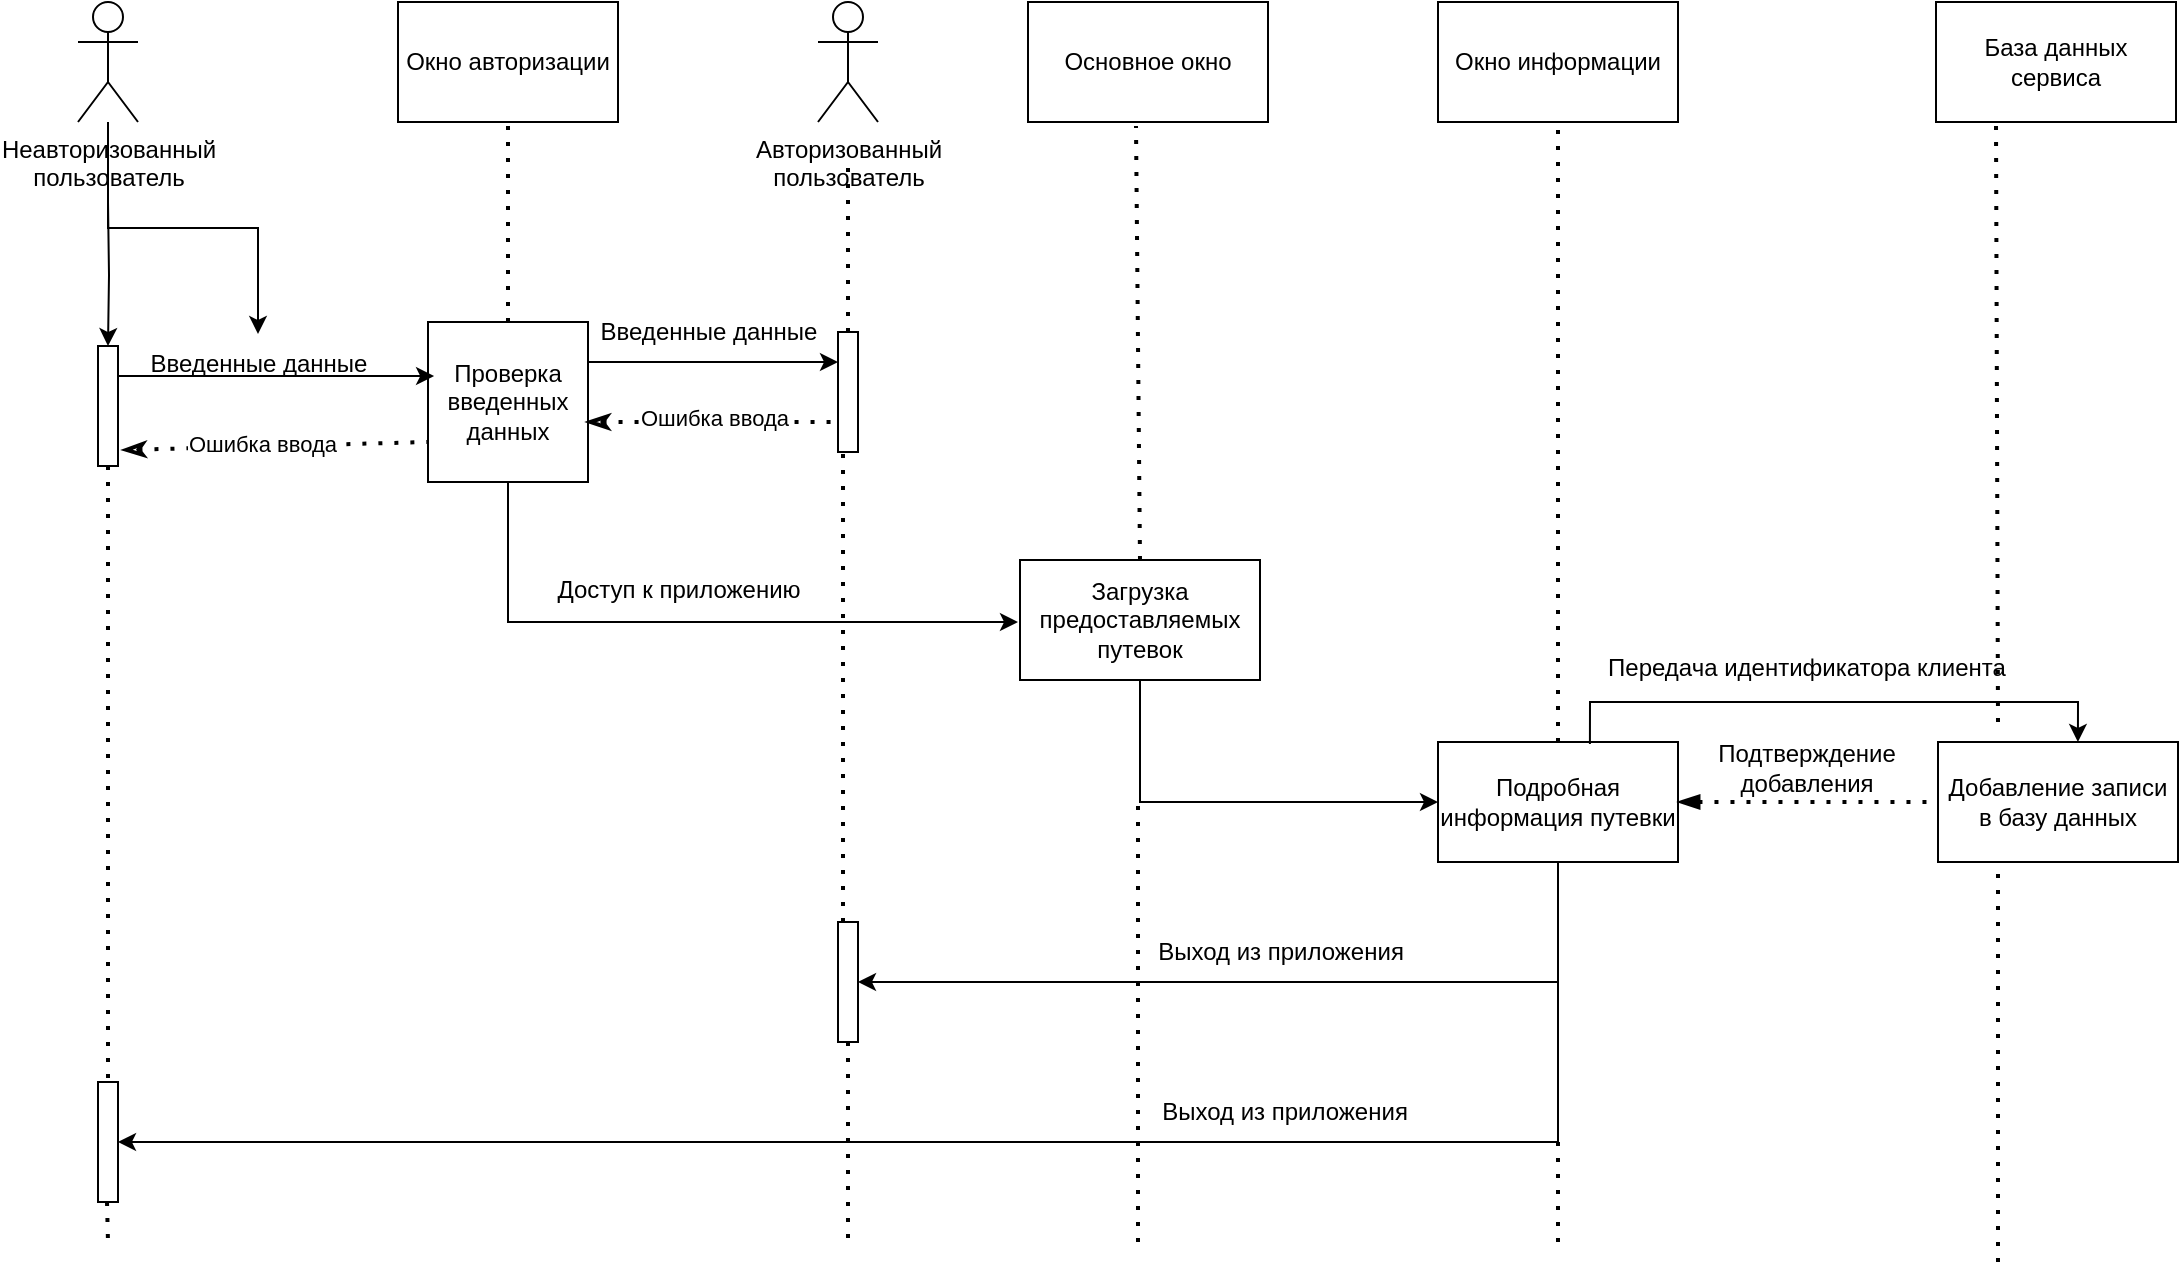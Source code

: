 <mxfile version="22.1.11" type="device">
  <diagram name="Страница — 1" id="Lv-7ZGSCO5UyyNd_IgUk">
    <mxGraphModel dx="1434" dy="746" grid="1" gridSize="10" guides="1" tooltips="1" connect="1" arrows="1" fold="1" page="1" pageScale="1" pageWidth="1169" pageHeight="827" math="0" shadow="0">
      <root>
        <mxCell id="0" />
        <mxCell id="1" parent="0" />
        <mxCell id="vqmfZEyujTLNs9BYhNjl-10" style="edgeStyle=orthogonalEdgeStyle;rounded=0;orthogonalLoop=1;jettySize=auto;html=1;entryX=0.5;entryY=0;entryDx=0;entryDy=0;" edge="1" parent="1" target="vqmfZEyujTLNs9BYhNjl-3">
          <mxGeometry relative="1" as="geometry">
            <mxPoint x="125" y="170" as="sourcePoint" />
          </mxGeometry>
        </mxCell>
        <mxCell id="vqmfZEyujTLNs9BYhNjl-58" value="" style="edgeStyle=orthogonalEdgeStyle;rounded=0;orthogonalLoop=1;jettySize=auto;html=1;" edge="1" parent="1" source="vqmfZEyujTLNs9BYhNjl-1" target="vqmfZEyujTLNs9BYhNjl-15">
          <mxGeometry relative="1" as="geometry" />
        </mxCell>
        <mxCell id="vqmfZEyujTLNs9BYhNjl-1" value="Неавторизованный &lt;br&gt;пользователь" style="shape=umlActor;verticalLabelPosition=bottom;verticalAlign=top;html=1;outlineConnect=0;" vertex="1" parent="1">
          <mxGeometry x="110" y="70" width="30" height="60" as="geometry" />
        </mxCell>
        <mxCell id="vqmfZEyujTLNs9BYhNjl-3" value="" style="rounded=0;whiteSpace=wrap;html=1;" vertex="1" parent="1">
          <mxGeometry x="120" y="242" width="10" height="60" as="geometry" />
        </mxCell>
        <mxCell id="vqmfZEyujTLNs9BYhNjl-12" value="Окно авторизации" style="rounded=0;whiteSpace=wrap;html=1;" vertex="1" parent="1">
          <mxGeometry x="270" y="70" width="110" height="60" as="geometry" />
        </mxCell>
        <mxCell id="vqmfZEyujTLNs9BYhNjl-20" style="edgeStyle=orthogonalEdgeStyle;rounded=0;orthogonalLoop=1;jettySize=auto;html=1;" edge="1" parent="1" source="vqmfZEyujTLNs9BYhNjl-13">
          <mxGeometry relative="1" as="geometry">
            <mxPoint x="580" y="380" as="targetPoint" />
            <Array as="points">
              <mxPoint x="325" y="380" />
              <mxPoint x="510" y="380" />
            </Array>
          </mxGeometry>
        </mxCell>
        <mxCell id="vqmfZEyujTLNs9BYhNjl-24" style="edgeStyle=orthogonalEdgeStyle;rounded=0;orthogonalLoop=1;jettySize=auto;html=1;exitX=1;exitY=0.25;exitDx=0;exitDy=0;entryX=0;entryY=0.25;entryDx=0;entryDy=0;" edge="1" parent="1" source="vqmfZEyujTLNs9BYhNjl-13" target="vqmfZEyujTLNs9BYhNjl-21">
          <mxGeometry relative="1" as="geometry" />
        </mxCell>
        <mxCell id="vqmfZEyujTLNs9BYhNjl-13" value="Проверка введенных данных" style="whiteSpace=wrap;html=1;aspect=fixed;" vertex="1" parent="1">
          <mxGeometry x="285" y="230" width="80" height="80" as="geometry" />
        </mxCell>
        <mxCell id="vqmfZEyujTLNs9BYhNjl-14" style="edgeStyle=orthogonalEdgeStyle;rounded=0;orthogonalLoop=1;jettySize=auto;html=1;exitX=1;exitY=0.25;exitDx=0;exitDy=0;entryX=0.038;entryY=0.338;entryDx=0;entryDy=0;entryPerimeter=0;" edge="1" parent="1" source="vqmfZEyujTLNs9BYhNjl-3" target="vqmfZEyujTLNs9BYhNjl-13">
          <mxGeometry relative="1" as="geometry" />
        </mxCell>
        <mxCell id="vqmfZEyujTLNs9BYhNjl-15" value="Введенные данные" style="text;html=1;align=center;verticalAlign=middle;resizable=0;points=[];autosize=1;strokeColor=none;fillColor=none;" vertex="1" parent="1">
          <mxGeometry x="135" y="236" width="130" height="30" as="geometry" />
        </mxCell>
        <mxCell id="vqmfZEyujTLNs9BYhNjl-16" value="" style="endArrow=none;dashed=1;html=1;dashPattern=1 3;strokeWidth=2;rounded=0;exitX=1.2;exitY=0.867;exitDx=0;exitDy=0;entryX=0;entryY=0.75;entryDx=0;entryDy=0;exitPerimeter=0;startArrow=classicThin;startFill=0;" edge="1" parent="1" source="vqmfZEyujTLNs9BYhNjl-3" target="vqmfZEyujTLNs9BYhNjl-13">
          <mxGeometry width="50" height="50" relative="1" as="geometry">
            <mxPoint x="440" y="462" as="sourcePoint" />
            <mxPoint x="490" y="412" as="targetPoint" />
          </mxGeometry>
        </mxCell>
        <mxCell id="vqmfZEyujTLNs9BYhNjl-17" value="Ошибка ввода" style="edgeLabel;html=1;align=center;verticalAlign=middle;resizable=0;points=[];" vertex="1" connectable="0" parent="vqmfZEyujTLNs9BYhNjl-16">
          <mxGeometry x="-0.556" y="-2" relative="1" as="geometry">
            <mxPoint x="36" y="-4" as="offset" />
          </mxGeometry>
        </mxCell>
        <mxCell id="vqmfZEyujTLNs9BYhNjl-18" value="" style="endArrow=none;dashed=1;html=1;dashPattern=1 3;strokeWidth=2;rounded=0;entryX=0.5;entryY=1;entryDx=0;entryDy=0;exitX=0.5;exitY=0;exitDx=0;exitDy=0;" edge="1" parent="1" source="vqmfZEyujTLNs9BYhNjl-13" target="vqmfZEyujTLNs9BYhNjl-12">
          <mxGeometry width="50" height="50" relative="1" as="geometry">
            <mxPoint x="440" y="410" as="sourcePoint" />
            <mxPoint x="490" y="360" as="targetPoint" />
          </mxGeometry>
        </mxCell>
        <mxCell id="vqmfZEyujTLNs9BYhNjl-19" value="Авторизованный&lt;br style=&quot;border-color: var(--border-color);&quot;&gt;пользователь" style="shape=umlActor;verticalLabelPosition=bottom;verticalAlign=top;html=1;outlineConnect=0;" vertex="1" parent="1">
          <mxGeometry x="480" y="70" width="30" height="60" as="geometry" />
        </mxCell>
        <mxCell id="vqmfZEyujTLNs9BYhNjl-21" value="" style="rounded=0;whiteSpace=wrap;html=1;" vertex="1" parent="1">
          <mxGeometry x="490" y="235" width="10" height="60" as="geometry" />
        </mxCell>
        <mxCell id="vqmfZEyujTLNs9BYhNjl-22" value="Доступ к приложению" style="text;html=1;align=center;verticalAlign=middle;resizable=0;points=[];autosize=1;strokeColor=none;fillColor=none;" vertex="1" parent="1">
          <mxGeometry x="335" y="349" width="150" height="30" as="geometry" />
        </mxCell>
        <mxCell id="vqmfZEyujTLNs9BYhNjl-23" value="" style="endArrow=none;dashed=1;html=1;dashPattern=1 3;strokeWidth=2;rounded=0;exitX=0.5;exitY=0;exitDx=0;exitDy=0;" edge="1" parent="1" source="vqmfZEyujTLNs9BYhNjl-21">
          <mxGeometry width="50" height="50" relative="1" as="geometry">
            <mxPoint x="440" y="410" as="sourcePoint" />
            <mxPoint x="495" y="150" as="targetPoint" />
          </mxGeometry>
        </mxCell>
        <mxCell id="vqmfZEyujTLNs9BYhNjl-25" value="Введенные данные" style="text;html=1;align=center;verticalAlign=middle;resizable=0;points=[];autosize=1;strokeColor=none;fillColor=none;" vertex="1" parent="1">
          <mxGeometry x="360" y="220" width="130" height="30" as="geometry" />
        </mxCell>
        <mxCell id="vqmfZEyujTLNs9BYhNjl-26" value="" style="endArrow=none;dashed=1;html=1;dashPattern=1 3;strokeWidth=2;rounded=0;entryX=0;entryY=0.75;entryDx=0;entryDy=0;startArrow=classicThin;startFill=0;exitX=0.988;exitY=0.625;exitDx=0;exitDy=0;exitPerimeter=0;" edge="1" parent="1" source="vqmfZEyujTLNs9BYhNjl-13" target="vqmfZEyujTLNs9BYhNjl-21">
          <mxGeometry width="50" height="50" relative="1" as="geometry">
            <mxPoint x="380" y="280" as="sourcePoint" />
            <mxPoint x="473" y="280" as="targetPoint" />
          </mxGeometry>
        </mxCell>
        <mxCell id="vqmfZEyujTLNs9BYhNjl-27" value="Ошибка ввода" style="edgeLabel;html=1;align=center;verticalAlign=middle;resizable=0;points=[];" vertex="1" connectable="0" parent="vqmfZEyujTLNs9BYhNjl-26">
          <mxGeometry x="-0.556" y="-2" relative="1" as="geometry">
            <mxPoint x="36" y="-4" as="offset" />
          </mxGeometry>
        </mxCell>
        <mxCell id="vqmfZEyujTLNs9BYhNjl-29" value="Основное окно" style="rounded=0;whiteSpace=wrap;html=1;" vertex="1" parent="1">
          <mxGeometry x="585" y="70" width="120" height="60" as="geometry" />
        </mxCell>
        <mxCell id="vqmfZEyujTLNs9BYhNjl-35" style="edgeStyle=orthogonalEdgeStyle;rounded=0;orthogonalLoop=1;jettySize=auto;html=1;exitX=0.5;exitY=1;exitDx=0;exitDy=0;entryX=0;entryY=0.5;entryDx=0;entryDy=0;" edge="1" parent="1" source="vqmfZEyujTLNs9BYhNjl-31" target="vqmfZEyujTLNs9BYhNjl-34">
          <mxGeometry relative="1" as="geometry" />
        </mxCell>
        <mxCell id="vqmfZEyujTLNs9BYhNjl-31" value="Загрузка предоставляемых путевок" style="rounded=0;whiteSpace=wrap;html=1;" vertex="1" parent="1">
          <mxGeometry x="581" y="349" width="120" height="60" as="geometry" />
        </mxCell>
        <mxCell id="vqmfZEyujTLNs9BYhNjl-32" value="" style="endArrow=none;dashed=1;html=1;dashPattern=1 3;strokeWidth=2;rounded=0;entryX=0.45;entryY=1.033;entryDx=0;entryDy=0;exitX=0.5;exitY=0;exitDx=0;exitDy=0;entryPerimeter=0;" edge="1" parent="1" source="vqmfZEyujTLNs9BYhNjl-31" target="vqmfZEyujTLNs9BYhNjl-29">
          <mxGeometry width="50" height="50" relative="1" as="geometry">
            <mxPoint x="440" y="410" as="sourcePoint" />
            <mxPoint x="490" y="360" as="targetPoint" />
          </mxGeometry>
        </mxCell>
        <mxCell id="vqmfZEyujTLNs9BYhNjl-33" value="Окно информации" style="rounded=0;whiteSpace=wrap;html=1;" vertex="1" parent="1">
          <mxGeometry x="790" y="70" width="120" height="60" as="geometry" />
        </mxCell>
        <mxCell id="vqmfZEyujTLNs9BYhNjl-34" value="Подробная информация путевки" style="rounded=0;whiteSpace=wrap;html=1;" vertex="1" parent="1">
          <mxGeometry x="790" y="440" width="120" height="60" as="geometry" />
        </mxCell>
        <mxCell id="vqmfZEyujTLNs9BYhNjl-36" value="" style="endArrow=none;dashed=1;html=1;dashPattern=1 3;strokeWidth=2;rounded=0;entryX=0.5;entryY=1;entryDx=0;entryDy=0;exitX=0.5;exitY=0;exitDx=0;exitDy=0;" edge="1" parent="1" source="vqmfZEyujTLNs9BYhNjl-34" target="vqmfZEyujTLNs9BYhNjl-33">
          <mxGeometry width="50" height="50" relative="1" as="geometry">
            <mxPoint x="440" y="410" as="sourcePoint" />
            <mxPoint x="490" y="360" as="targetPoint" />
          </mxGeometry>
        </mxCell>
        <mxCell id="vqmfZEyujTLNs9BYhNjl-37" value="База данных&lt;br&gt;сервиса" style="rounded=0;whiteSpace=wrap;html=1;" vertex="1" parent="1">
          <mxGeometry x="1039" y="70" width="120" height="60" as="geometry" />
        </mxCell>
        <mxCell id="vqmfZEyujTLNs9BYhNjl-38" value="Добавление записи в базу данных" style="rounded=0;whiteSpace=wrap;html=1;" vertex="1" parent="1">
          <mxGeometry x="1040" y="440" width="120" height="60" as="geometry" />
        </mxCell>
        <mxCell id="vqmfZEyujTLNs9BYhNjl-39" style="edgeStyle=orthogonalEdgeStyle;rounded=0;orthogonalLoop=1;jettySize=auto;html=1;entryX=0.583;entryY=0;entryDx=0;entryDy=0;entryPerimeter=0;exitX=0.633;exitY=0.017;exitDx=0;exitDy=0;exitPerimeter=0;" edge="1" parent="1" source="vqmfZEyujTLNs9BYhNjl-34" target="vqmfZEyujTLNs9BYhNjl-38">
          <mxGeometry relative="1" as="geometry" />
        </mxCell>
        <mxCell id="vqmfZEyujTLNs9BYhNjl-40" value="Передача идентификатора клиента" style="text;html=1;align=center;verticalAlign=middle;resizable=0;points=[];autosize=1;strokeColor=none;fillColor=none;" vertex="1" parent="1">
          <mxGeometry x="864" y="388" width="220" height="30" as="geometry" />
        </mxCell>
        <mxCell id="vqmfZEyujTLNs9BYhNjl-41" value="" style="endArrow=none;dashed=1;html=1;dashPattern=1 3;strokeWidth=2;rounded=0;entryX=0;entryY=0.5;entryDx=0;entryDy=0;exitX=1;exitY=0.5;exitDx=0;exitDy=0;startArrow=blockThin;startFill=1;" edge="1" parent="1" source="vqmfZEyujTLNs9BYhNjl-34" target="vqmfZEyujTLNs9BYhNjl-38">
          <mxGeometry width="50" height="50" relative="1" as="geometry">
            <mxPoint x="560" y="410" as="sourcePoint" />
            <mxPoint x="610" y="360" as="targetPoint" />
          </mxGeometry>
        </mxCell>
        <mxCell id="vqmfZEyujTLNs9BYhNjl-42" value="Подтверждение &lt;br&gt;добавления" style="text;html=1;align=center;verticalAlign=middle;resizable=0;points=[];autosize=1;strokeColor=none;fillColor=none;" vertex="1" parent="1">
          <mxGeometry x="919" y="433" width="110" height="40" as="geometry" />
        </mxCell>
        <mxCell id="vqmfZEyujTLNs9BYhNjl-43" value="" style="endArrow=none;dashed=1;html=1;dashPattern=1 3;strokeWidth=2;rounded=0;entryX=0.25;entryY=1;entryDx=0;entryDy=0;" edge="1" parent="1" target="vqmfZEyujTLNs9BYhNjl-37">
          <mxGeometry width="50" height="50" relative="1" as="geometry">
            <mxPoint x="1070" y="430" as="sourcePoint" />
            <mxPoint x="610" y="360" as="targetPoint" />
          </mxGeometry>
        </mxCell>
        <mxCell id="vqmfZEyujTLNs9BYhNjl-44" value="" style="endArrow=none;dashed=1;html=1;dashPattern=1 3;strokeWidth=2;rounded=0;entryX=0.25;entryY=1;entryDx=0;entryDy=0;" edge="1" parent="1" target="vqmfZEyujTLNs9BYhNjl-38">
          <mxGeometry width="50" height="50" relative="1" as="geometry">
            <mxPoint x="1070" y="700" as="sourcePoint" />
            <mxPoint x="610" y="360" as="targetPoint" />
          </mxGeometry>
        </mxCell>
        <mxCell id="vqmfZEyujTLNs9BYhNjl-45" value="" style="endArrow=none;html=1;rounded=0;entryX=0.5;entryY=1;entryDx=0;entryDy=0;" edge="1" parent="1" target="vqmfZEyujTLNs9BYhNjl-34">
          <mxGeometry width="50" height="50" relative="1" as="geometry">
            <mxPoint x="850" y="640" as="sourcePoint" />
            <mxPoint x="610" y="360" as="targetPoint" />
          </mxGeometry>
        </mxCell>
        <mxCell id="vqmfZEyujTLNs9BYhNjl-46" value="" style="endArrow=none;dashed=1;html=1;dashPattern=1 3;strokeWidth=2;rounded=0;" edge="1" parent="1">
          <mxGeometry width="50" height="50" relative="1" as="geometry">
            <mxPoint x="640" y="690" as="sourcePoint" />
            <mxPoint x="640" y="470" as="targetPoint" />
          </mxGeometry>
        </mxCell>
        <mxCell id="vqmfZEyujTLNs9BYhNjl-47" value="" style="endArrow=none;dashed=1;html=1;dashPattern=1 3;strokeWidth=2;rounded=0;entryX=0.25;entryY=1;entryDx=0;entryDy=0;exitX=0.25;exitY=0;exitDx=0;exitDy=0;" edge="1" parent="1" source="vqmfZEyujTLNs9BYhNjl-48" target="vqmfZEyujTLNs9BYhNjl-21">
          <mxGeometry width="50" height="50" relative="1" as="geometry">
            <mxPoint x="493" y="500" as="sourcePoint" />
            <mxPoint x="610" y="360" as="targetPoint" />
          </mxGeometry>
        </mxCell>
        <mxCell id="vqmfZEyujTLNs9BYhNjl-48" value="" style="rounded=0;whiteSpace=wrap;html=1;" vertex="1" parent="1">
          <mxGeometry x="490" y="530" width="10" height="60" as="geometry" />
        </mxCell>
        <mxCell id="vqmfZEyujTLNs9BYhNjl-49" value="" style="endArrow=classic;html=1;rounded=0;entryX=1;entryY=0.5;entryDx=0;entryDy=0;" edge="1" parent="1" target="vqmfZEyujTLNs9BYhNjl-48">
          <mxGeometry width="50" height="50" relative="1" as="geometry">
            <mxPoint x="850" y="560" as="sourcePoint" />
            <mxPoint x="610" y="360" as="targetPoint" />
          </mxGeometry>
        </mxCell>
        <mxCell id="vqmfZEyujTLNs9BYhNjl-50" value="Выход из приложения" style="text;html=1;align=center;verticalAlign=middle;resizable=0;points=[];autosize=1;strokeColor=none;fillColor=none;" vertex="1" parent="1">
          <mxGeometry x="636" y="530" width="150" height="30" as="geometry" />
        </mxCell>
        <mxCell id="vqmfZEyujTLNs9BYhNjl-51" value="" style="rounded=0;whiteSpace=wrap;html=1;" vertex="1" parent="1">
          <mxGeometry x="120" y="610" width="10" height="60" as="geometry" />
        </mxCell>
        <mxCell id="vqmfZEyujTLNs9BYhNjl-52" value="" style="endArrow=classic;html=1;rounded=0;entryX=1;entryY=0.5;entryDx=0;entryDy=0;" edge="1" parent="1" target="vqmfZEyujTLNs9BYhNjl-51">
          <mxGeometry width="50" height="50" relative="1" as="geometry">
            <mxPoint x="850" y="640" as="sourcePoint" />
            <mxPoint x="610" y="360" as="targetPoint" />
          </mxGeometry>
        </mxCell>
        <mxCell id="vqmfZEyujTLNs9BYhNjl-53" value="Выход из приложения" style="text;html=1;align=center;verticalAlign=middle;resizable=0;points=[];autosize=1;strokeColor=none;fillColor=none;" vertex="1" parent="1">
          <mxGeometry x="638" y="610" width="150" height="30" as="geometry" />
        </mxCell>
        <mxCell id="vqmfZEyujTLNs9BYhNjl-54" value="" style="endArrow=none;dashed=1;html=1;dashPattern=1 3;strokeWidth=2;rounded=0;exitX=0.5;exitY=1;exitDx=0;exitDy=0;" edge="1" parent="1" source="vqmfZEyujTLNs9BYhNjl-48">
          <mxGeometry width="50" height="50" relative="1" as="geometry">
            <mxPoint x="560" y="410" as="sourcePoint" />
            <mxPoint x="495" y="690" as="targetPoint" />
          </mxGeometry>
        </mxCell>
        <mxCell id="vqmfZEyujTLNs9BYhNjl-55" value="" style="endArrow=none;dashed=1;html=1;dashPattern=1 3;strokeWidth=2;rounded=0;" edge="1" parent="1">
          <mxGeometry width="50" height="50" relative="1" as="geometry">
            <mxPoint x="850" y="690" as="sourcePoint" />
            <mxPoint x="850" y="640" as="targetPoint" />
          </mxGeometry>
        </mxCell>
        <mxCell id="vqmfZEyujTLNs9BYhNjl-56" value="" style="endArrow=none;dashed=1;html=1;dashPattern=1 3;strokeWidth=2;rounded=0;exitX=0.25;exitY=1;exitDx=0;exitDy=0;" edge="1" parent="1">
          <mxGeometry width="50" height="50" relative="1" as="geometry">
            <mxPoint x="124.5" y="670" as="sourcePoint" />
            <mxPoint x="125" y="690" as="targetPoint" />
          </mxGeometry>
        </mxCell>
        <mxCell id="vqmfZEyujTLNs9BYhNjl-57" value="" style="endArrow=none;dashed=1;html=1;dashPattern=1 3;strokeWidth=2;rounded=0;exitX=0.5;exitY=1;exitDx=0;exitDy=0;entryX=0.5;entryY=0;entryDx=0;entryDy=0;" edge="1" parent="1" source="vqmfZEyujTLNs9BYhNjl-3" target="vqmfZEyujTLNs9BYhNjl-51">
          <mxGeometry width="50" height="50" relative="1" as="geometry">
            <mxPoint x="560" y="410" as="sourcePoint" />
            <mxPoint x="610" y="360" as="targetPoint" />
          </mxGeometry>
        </mxCell>
      </root>
    </mxGraphModel>
  </diagram>
</mxfile>
